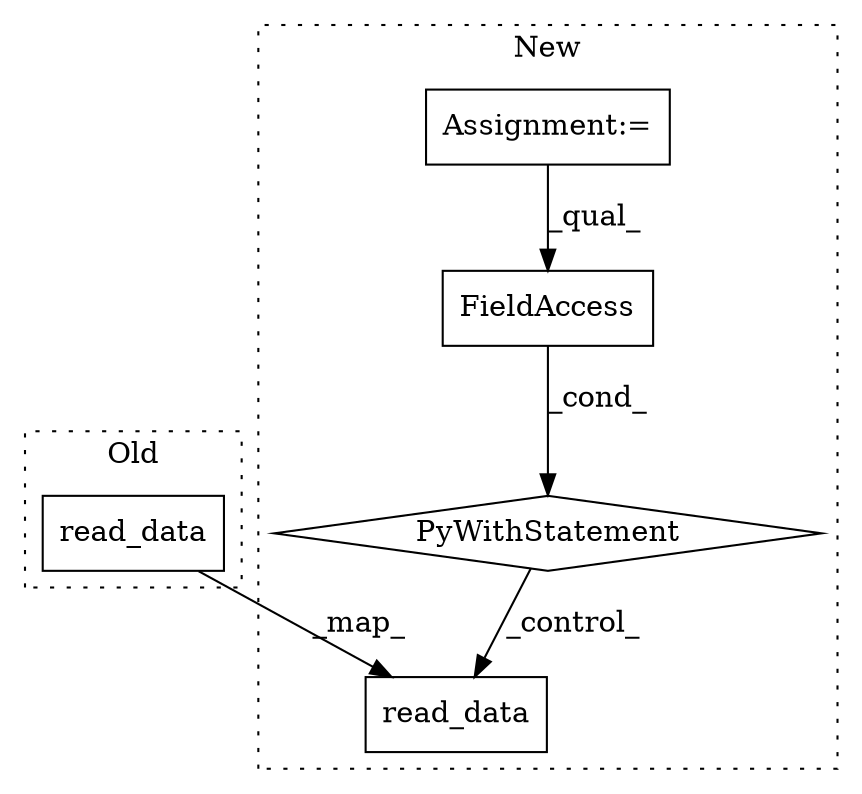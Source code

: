 digraph G {
subgraph cluster0 {
1 [label="read_data" a="32" s="2664" l="11" shape="box"];
label = "Old";
style="dotted";
}
subgraph cluster1 {
2 [label="read_data" a="32" s="2780" l="11" shape="box"];
3 [label="PyWithStatement" a="104" s="2664,2689" l="10,2" shape="diamond"];
4 [label="FieldAccess" a="22" s="2674" l="15" shape="box"];
5 [label="Assignment:=" a="7" s="2570" l="6" shape="box"];
label = "New";
style="dotted";
}
1 -> 2 [label="_map_"];
3 -> 2 [label="_control_"];
4 -> 3 [label="_cond_"];
5 -> 4 [label="_qual_"];
}